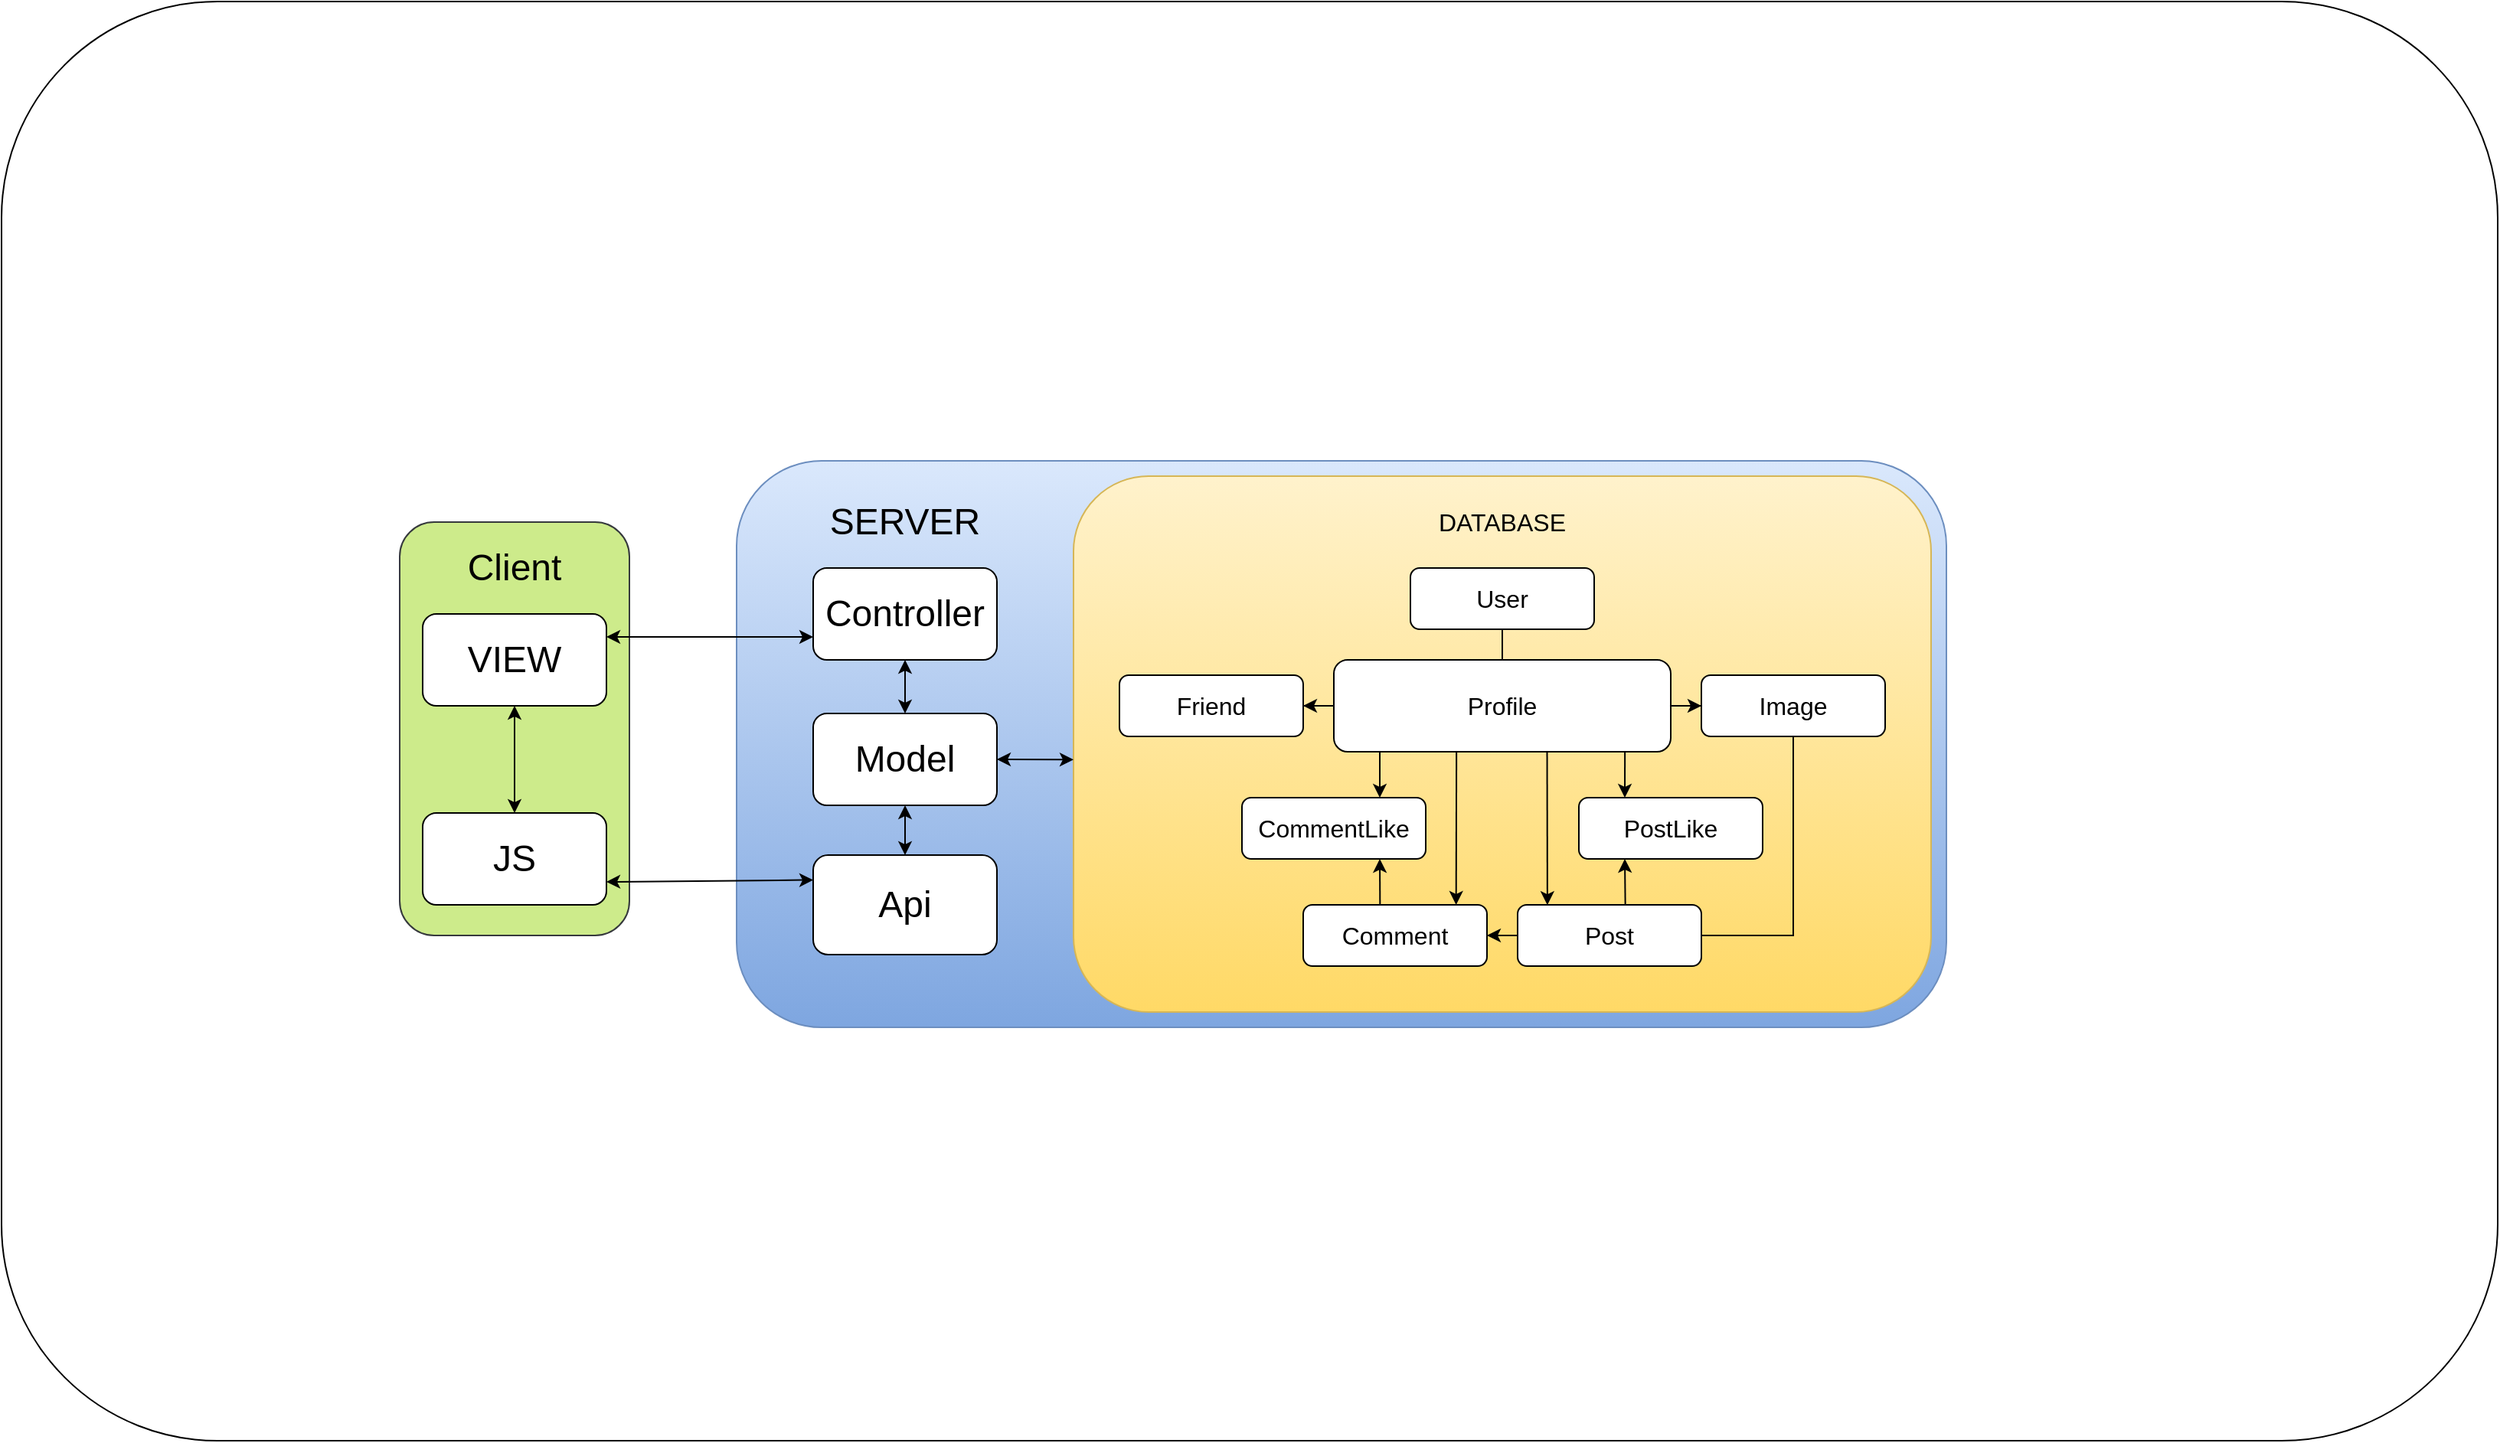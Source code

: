 <mxfile version="10.6.2" type="device"><diagram id="hoYaEkiPGvHtjAB4iVrh" name="Page-1"><mxGraphModel dx="2313" dy="1063" grid="1" gridSize="10" guides="1" tooltips="1" connect="1" arrows="1" fold="1" page="0" pageScale="1" pageWidth="850" pageHeight="1100" math="0" shadow="0"><root><mxCell id="0"/><mxCell id="1" parent="0"/><mxCell id="8l65LBVGIEPBLQ-MrYii-58" value="" style="rounded=1;whiteSpace=wrap;html=1;fontSize=24;" vertex="1" parent="1"><mxGeometry x="-580" y="-300" width="1630" height="940" as="geometry"/></mxCell><mxCell id="8l65LBVGIEPBLQ-MrYii-37" value="" style="rounded=1;whiteSpace=wrap;html=1;fontSize=24;gradientColor=#7ea6e0;fillColor=#dae8fc;strokeColor=#6c8ebf;" vertex="1" parent="1"><mxGeometry x="-100" width="790" height="370" as="geometry"/></mxCell><mxCell id="8l65LBVGIEPBLQ-MrYii-34" value="" style="rounded=1;whiteSpace=wrap;html=1;fontSize=24;fillColor=#cdeb8b;strokeColor=#36393d;" vertex="1" parent="1"><mxGeometry x="-320" y="40" width="150" height="270" as="geometry"/></mxCell><mxCell id="8l65LBVGIEPBLQ-MrYii-33" value="" style="rounded=1;whiteSpace=wrap;html=1;fontSize=16;arcSize=14;gradientColor=#ffd966;fillColor=#fff2cc;strokeColor=#d6b656;" vertex="1" parent="1"><mxGeometry x="120" y="10" width="560" height="350" as="geometry"/></mxCell><mxCell id="8l65LBVGIEPBLQ-MrYii-1" value="User" style="rounded=1;whiteSpace=wrap;html=1;fontSize=16;" vertex="1" parent="1"><mxGeometry x="340" y="70" width="120" height="40" as="geometry"/></mxCell><mxCell id="8l65LBVGIEPBLQ-MrYii-14" style="edgeStyle=orthogonalEdgeStyle;rounded=0;orthogonalLoop=1;jettySize=auto;html=1;exitX=0.864;exitY=1.006;exitDx=0;exitDy=0;entryX=0.25;entryY=0;entryDx=0;entryDy=0;fontSize=16;exitPerimeter=0;" edge="1" parent="1" source="8l65LBVGIEPBLQ-MrYii-2" target="8l65LBVGIEPBLQ-MrYii-11"><mxGeometry relative="1" as="geometry"/></mxCell><mxCell id="8l65LBVGIEPBLQ-MrYii-15" style="edgeStyle=orthogonalEdgeStyle;rounded=0;orthogonalLoop=1;jettySize=auto;html=1;entryX=0.75;entryY=0;entryDx=0;entryDy=0;fontSize=16;" edge="1" parent="1" target="8l65LBVGIEPBLQ-MrYii-12"><mxGeometry relative="1" as="geometry"><mxPoint x="320" y="190" as="sourcePoint"/></mxGeometry></mxCell><mxCell id="8l65LBVGIEPBLQ-MrYii-25" style="edgeStyle=orthogonalEdgeStyle;rounded=0;orthogonalLoop=1;jettySize=auto;html=1;entryX=1;entryY=0.5;entryDx=0;entryDy=0;fontSize=16;" edge="1" parent="1" source="8l65LBVGIEPBLQ-MrYii-2" target="8l65LBVGIEPBLQ-MrYii-7"><mxGeometry relative="1" as="geometry"/></mxCell><mxCell id="8l65LBVGIEPBLQ-MrYii-26" style="edgeStyle=orthogonalEdgeStyle;rounded=0;orthogonalLoop=1;jettySize=auto;html=1;entryX=0;entryY=0.5;entryDx=0;entryDy=0;fontSize=16;" edge="1" parent="1" source="8l65LBVGIEPBLQ-MrYii-2" target="8l65LBVGIEPBLQ-MrYii-6"><mxGeometry relative="1" as="geometry"/></mxCell><mxCell id="8l65LBVGIEPBLQ-MrYii-2" value="Profile" style="rounded=1;whiteSpace=wrap;html=1;fontSize=16;" vertex="1" parent="1"><mxGeometry x="290" y="130" width="220" height="60" as="geometry"/></mxCell><mxCell id="8l65LBVGIEPBLQ-MrYii-5" value="" style="endArrow=none;html=1;entryX=0.5;entryY=1;entryDx=0;entryDy=0;" edge="1" parent="1" source="8l65LBVGIEPBLQ-MrYii-2" target="8l65LBVGIEPBLQ-MrYii-1"><mxGeometry width="50" height="50" relative="1" as="geometry"><mxPoint x="340" y="260" as="sourcePoint"/><mxPoint x="390" y="210" as="targetPoint"/></mxGeometry></mxCell><mxCell id="8l65LBVGIEPBLQ-MrYii-6" value="Image" style="rounded=1;whiteSpace=wrap;html=1;fontSize=16;" vertex="1" parent="1"><mxGeometry x="530" y="140" width="120" height="40" as="geometry"/></mxCell><mxCell id="8l65LBVGIEPBLQ-MrYii-7" value="Friend&lt;br style=&quot;font-size: 16px;&quot;&gt;" style="rounded=1;whiteSpace=wrap;html=1;fontSize=16;" vertex="1" parent="1"><mxGeometry x="150" y="140" width="120" height="40" as="geometry"/></mxCell><mxCell id="8l65LBVGIEPBLQ-MrYii-19" style="edgeStyle=orthogonalEdgeStyle;rounded=0;orthogonalLoop=1;jettySize=auto;html=1;exitX=0.418;exitY=0.002;exitDx=0;exitDy=0;entryX=0.75;entryY=1;entryDx=0;entryDy=0;fontSize=16;exitPerimeter=0;" edge="1" parent="1" source="8l65LBVGIEPBLQ-MrYii-8" target="8l65LBVGIEPBLQ-MrYii-12"><mxGeometry relative="1" as="geometry"/></mxCell><mxCell id="8l65LBVGIEPBLQ-MrYii-8" value="Comment" style="rounded=1;whiteSpace=wrap;html=1;fontSize=16;" vertex="1" parent="1"><mxGeometry x="270" y="290" width="120" height="40" as="geometry"/></mxCell><mxCell id="8l65LBVGIEPBLQ-MrYii-18" style="edgeStyle=orthogonalEdgeStyle;rounded=0;orthogonalLoop=1;jettySize=auto;html=1;entryX=1;entryY=0.5;entryDx=0;entryDy=0;fontSize=16;" edge="1" parent="1" source="8l65LBVGIEPBLQ-MrYii-9" target="8l65LBVGIEPBLQ-MrYii-8"><mxGeometry relative="1" as="geometry"/></mxCell><mxCell id="8l65LBVGIEPBLQ-MrYii-20" style="edgeStyle=orthogonalEdgeStyle;rounded=0;orthogonalLoop=1;jettySize=auto;html=1;exitX=0.586;exitY=0;exitDx=0;exitDy=0;entryX=0.25;entryY=1;entryDx=0;entryDy=0;fontSize=16;exitPerimeter=0;" edge="1" parent="1" source="8l65LBVGIEPBLQ-MrYii-9" target="8l65LBVGIEPBLQ-MrYii-11"><mxGeometry relative="1" as="geometry"/></mxCell><mxCell id="8l65LBVGIEPBLQ-MrYii-9" value="Post" style="rounded=1;whiteSpace=wrap;html=1;fontSize=16;" vertex="1" parent="1"><mxGeometry x="410" y="290" width="120" height="40" as="geometry"/></mxCell><mxCell id="8l65LBVGIEPBLQ-MrYii-11" value="PostLike" style="rounded=1;whiteSpace=wrap;html=1;fontSize=16;" vertex="1" parent="1"><mxGeometry x="450" y="220" width="120" height="40" as="geometry"/></mxCell><mxCell id="8l65LBVGIEPBLQ-MrYii-12" value="CommentLike" style="rounded=1;whiteSpace=wrap;html=1;fontSize=16;" vertex="1" parent="1"><mxGeometry x="230" y="220" width="120" height="40" as="geometry"/></mxCell><mxCell id="8l65LBVGIEPBLQ-MrYii-23" value="" style="endArrow=classic;html=1;fontSize=16;exitX=0.633;exitY=1.002;exitDx=0;exitDy=0;exitPerimeter=0;entryX=0.162;entryY=0.003;entryDx=0;entryDy=0;entryPerimeter=0;" edge="1" parent="1" source="8l65LBVGIEPBLQ-MrYii-2" target="8l65LBVGIEPBLQ-MrYii-9"><mxGeometry width="50" height="50" relative="1" as="geometry"><mxPoint x="150" y="440" as="sourcePoint"/><mxPoint x="200" y="390" as="targetPoint"/></mxGeometry></mxCell><mxCell id="8l65LBVGIEPBLQ-MrYii-24" value="" style="endArrow=classic;html=1;fontSize=16;exitX=0.364;exitY=1.007;exitDx=0;exitDy=0;exitPerimeter=0;entryX=0.832;entryY=0;entryDx=0;entryDy=0;entryPerimeter=0;" edge="1" parent="1" source="8l65LBVGIEPBLQ-MrYii-2" target="8l65LBVGIEPBLQ-MrYii-8"><mxGeometry width="50" height="50" relative="1" as="geometry"><mxPoint x="150" y="440" as="sourcePoint"/><mxPoint x="371" y="310" as="targetPoint"/></mxGeometry></mxCell><mxCell id="8l65LBVGIEPBLQ-MrYii-27" value="" style="endArrow=none;html=1;fontSize=16;entryX=1;entryY=0.5;entryDx=0;entryDy=0;exitX=0.5;exitY=1;exitDx=0;exitDy=0;strokeColor=#000000;fillColor=#f5f5f5;rounded=0;" edge="1" parent="1" source="8l65LBVGIEPBLQ-MrYii-6" target="8l65LBVGIEPBLQ-MrYii-9"><mxGeometry width="50" height="50" relative="1" as="geometry"><mxPoint x="150" y="420" as="sourcePoint"/><mxPoint x="200" y="370" as="targetPoint"/><Array as="points"><mxPoint x="590" y="310"/></Array></mxGeometry></mxCell><mxCell id="8l65LBVGIEPBLQ-MrYii-28" value="DATABASE" style="text;html=1;strokeColor=none;fillColor=none;align=center;verticalAlign=middle;whiteSpace=wrap;rounded=0;fontSize=16;" vertex="1" parent="1"><mxGeometry x="335" y="20" width="130" height="40" as="geometry"/></mxCell><mxCell id="8l65LBVGIEPBLQ-MrYii-29" value="Api" style="rounded=1;whiteSpace=wrap;html=1;fontSize=24;" vertex="1" parent="1"><mxGeometry x="-50" y="257.5" width="120" height="65" as="geometry"/></mxCell><mxCell id="8l65LBVGIEPBLQ-MrYii-30" value="Model" style="rounded=1;whiteSpace=wrap;html=1;fontSize=24;" vertex="1" parent="1"><mxGeometry x="-50" y="165" width="120" height="60" as="geometry"/></mxCell><mxCell id="8l65LBVGIEPBLQ-MrYii-31" value="VIEW" style="rounded=1;whiteSpace=wrap;html=1;fontSize=24;" vertex="1" parent="1"><mxGeometry x="-305" y="100" width="120" height="60" as="geometry"/></mxCell><mxCell id="8l65LBVGIEPBLQ-MrYii-32" value="Controller" style="rounded=1;whiteSpace=wrap;html=1;fontSize=24;" vertex="1" parent="1"><mxGeometry x="-50" y="70" width="120" height="60" as="geometry"/></mxCell><mxCell id="8l65LBVGIEPBLQ-MrYii-35" value="JS" style="rounded=1;whiteSpace=wrap;html=1;fontSize=24;" vertex="1" parent="1"><mxGeometry x="-305" y="230" width="120" height="60" as="geometry"/></mxCell><mxCell id="8l65LBVGIEPBLQ-MrYii-36" value="Client" style="text;html=1;strokeColor=none;fillColor=none;align=center;verticalAlign=middle;whiteSpace=wrap;rounded=0;fontSize=24;" vertex="1" parent="1"><mxGeometry x="-265" y="60" width="40" height="20" as="geometry"/></mxCell><mxCell id="8l65LBVGIEPBLQ-MrYii-38" value="SERVER" style="text;html=1;strokeColor=none;fillColor=none;align=center;verticalAlign=middle;whiteSpace=wrap;rounded=0;fontSize=24;" vertex="1" parent="1"><mxGeometry x="-10" y="30" width="40" height="20" as="geometry"/></mxCell><mxCell id="8l65LBVGIEPBLQ-MrYii-51" value="" style="endArrow=classic;startArrow=classic;html=1;strokeColor=#000000;fontSize=24;entryX=0.5;entryY=0;entryDx=0;entryDy=0;exitX=0.5;exitY=1;exitDx=0;exitDy=0;" edge="1" parent="1" source="8l65LBVGIEPBLQ-MrYii-30" target="8l65LBVGIEPBLQ-MrYii-29"><mxGeometry width="50" height="50" relative="1" as="geometry"><mxPoint x="-310" y="440" as="sourcePoint"/><mxPoint x="-260" y="390" as="targetPoint"/></mxGeometry></mxCell><mxCell id="8l65LBVGIEPBLQ-MrYii-52" value="" style="endArrow=classic;startArrow=classic;html=1;strokeColor=#000000;fontSize=24;entryX=0.5;entryY=1;entryDx=0;entryDy=0;" edge="1" parent="1" source="8l65LBVGIEPBLQ-MrYii-30" target="8l65LBVGIEPBLQ-MrYii-32"><mxGeometry width="50" height="50" relative="1" as="geometry"><mxPoint x="20" y="190" as="sourcePoint"/><mxPoint x="70" y="140" as="targetPoint"/></mxGeometry></mxCell><mxCell id="8l65LBVGIEPBLQ-MrYii-53" value="" style="endArrow=classic;startArrow=classic;html=1;strokeColor=#000000;fontSize=24;entryX=0;entryY=0.529;entryDx=0;entryDy=0;entryPerimeter=0;exitX=1;exitY=0.5;exitDx=0;exitDy=0;" edge="1" parent="1" source="8l65LBVGIEPBLQ-MrYii-30" target="8l65LBVGIEPBLQ-MrYii-33"><mxGeometry width="50" height="50" relative="1" as="geometry"><mxPoint x="-310" y="440" as="sourcePoint"/><mxPoint x="-260" y="390" as="targetPoint"/></mxGeometry></mxCell><mxCell id="8l65LBVGIEPBLQ-MrYii-54" value="" style="endArrow=classic;startArrow=classic;html=1;strokeColor=#000000;fontSize=24;entryX=0;entryY=0.75;entryDx=0;entryDy=0;exitX=1;exitY=0.25;exitDx=0;exitDy=0;" edge="1" parent="1" source="8l65LBVGIEPBLQ-MrYii-31" target="8l65LBVGIEPBLQ-MrYii-32"><mxGeometry width="50" height="50" relative="1" as="geometry"><mxPoint x="-310" y="440" as="sourcePoint"/><mxPoint x="-260" y="390" as="targetPoint"/></mxGeometry></mxCell><mxCell id="8l65LBVGIEPBLQ-MrYii-55" value="" style="endArrow=classic;startArrow=classic;html=1;strokeColor=#000000;fontSize=24;entryX=0;entryY=0.25;entryDx=0;entryDy=0;exitX=1;exitY=0.75;exitDx=0;exitDy=0;" edge="1" parent="1" source="8l65LBVGIEPBLQ-MrYii-35" target="8l65LBVGIEPBLQ-MrYii-29"><mxGeometry width="50" height="50" relative="1" as="geometry"><mxPoint x="-310" y="440" as="sourcePoint"/><mxPoint x="-260" y="390" as="targetPoint"/></mxGeometry></mxCell><mxCell id="8l65LBVGIEPBLQ-MrYii-56" value="" style="endArrow=classic;startArrow=classic;html=1;strokeColor=#000000;fontSize=24;entryX=0.5;entryY=1;entryDx=0;entryDy=0;exitX=0.5;exitY=0;exitDx=0;exitDy=0;" edge="1" parent="1" source="8l65LBVGIEPBLQ-MrYii-35" target="8l65LBVGIEPBLQ-MrYii-31"><mxGeometry width="50" height="50" relative="1" as="geometry"><mxPoint x="-320" y="440" as="sourcePoint"/><mxPoint x="-270" y="390" as="targetPoint"/></mxGeometry></mxCell></root></mxGraphModel></diagram></mxfile>